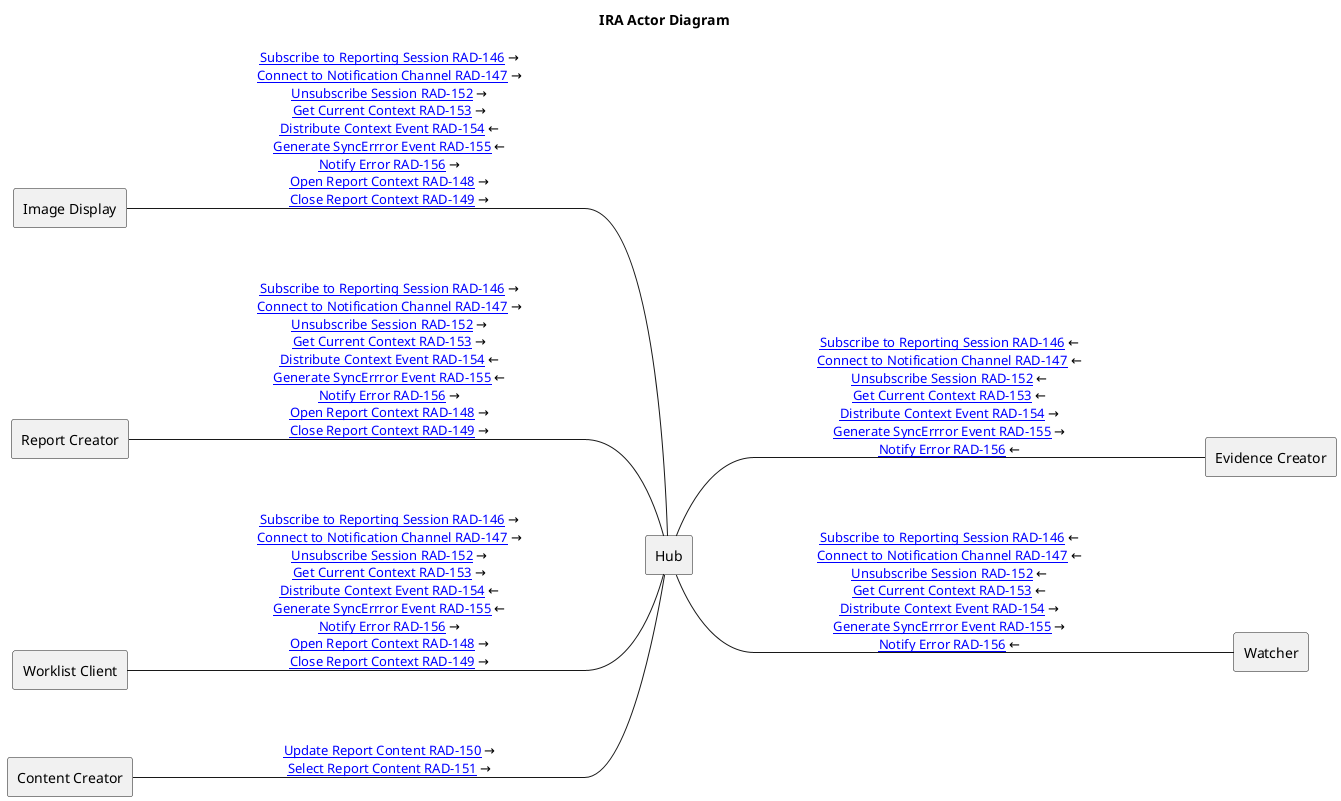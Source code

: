 @startuml
title IRA Actor Diagram

left to right direction

agent "Image Display" as PACS
agent "Report Creator" as Report
agent "Worklist Client" as Worklist
agent "Evidence Creator" as App
agent "Watcher" as Watcher
agent "Content Creator" as Content
agent "Hub" as Hub
PACS ----- Hub : "[[rad-146.html Subscribe to Reporting Session RAD-146]] →\n[[rad-147.html Connect to Notification Channel RAD-147]] →\n[[rad-152.html Unsubscribe Session RAD-152]] →\n[[rad-153.html Get Current Context RAD-153]] →\n[[rad-154.html Distribute Context Event RAD-154]] ←\n[[rad-155.html Generate SyncErrror Event RAD-155]] ←\n[[rad-156.html Notify Error RAD-156]] →\n[[rad-148.html Open Report Context RAD-148]] →\n[[rad-149.html Close Report Context RAD-149]] →"
Report ----- Hub : "[[rad-146.html Subscribe to Reporting Session RAD-146]] →\n[[rad-147.html Connect to Notification Channel RAD-147]] →\n[[rad-152.html Unsubscribe Session RAD-152]] →\n[[rad-153.html Get Current Context RAD-153]] →\n[[rad-154.html Distribute Context Event RAD-154]] ←\n[[rad-155.html Generate SyncErrror Event RAD-155]] ←\n[[rad-156.html Notify Error RAD-156]] →\n[[rad-148.html Open Report Context RAD-148]] →\n[[rad-149.html Close Report Context RAD-149]] →"
Worklist ----- Hub : "[[rad-146.html Subscribe to Reporting Session RAD-146]] →\n[[rad-147.html Connect to Notification Channel RAD-147]] →\n[[rad-152.html Unsubscribe Session RAD-152]] →\n[[rad-153.html Get Current Context RAD-153]] →\n[[rad-154.html Distribute Context Event RAD-154]] ←\n[[rad-155.html Generate SyncErrror Event RAD-155]] ←\n[[rad-156.html Notify Error RAD-156]] →\n[[rad-148.html Open Report Context RAD-148]] →\n[[rad-149.html Close Report Context RAD-149]] →"
App -u---- Hub : "[[rad-146.html Subscribe to Reporting Session RAD-146]] ←\n[[rad-147.html Connect to Notification Channel RAD-147]] ←\n[[rad-152.html Unsubscribe Session RAD-152]] ←\n[[rad-153.html Get Current Context RAD-153]] ←\n[[rad-154.html Distribute Context Event RAD-154]] →\n[[rad-155.html Generate SyncErrror Event RAD-155]] →\n[[rad-156.html Notify Error RAD-156]] ←"
Watcher -u---- Hub : "[[rad-146.html Subscribe to Reporting Session RAD-146]] ←\n[[rad-147.html Connect to Notification Channel RAD-147]] ←\n[[rad-152.html Unsubscribe Session RAD-152]] ←\n[[rad-153.html Get Current Context RAD-153]] ←\n[[rad-154.html Distribute Context Event RAD-154]] →\n[[rad-155.html Generate SyncErrror Event RAD-155]] →\n[[rad-156.html Notify Error RAD-156]] ←"
Content ----- Hub: "[[rad-150.html Update Report Content RAD-150]] →\n[[rad-151.html Select Report Content RAD-151]] →"
@enduml